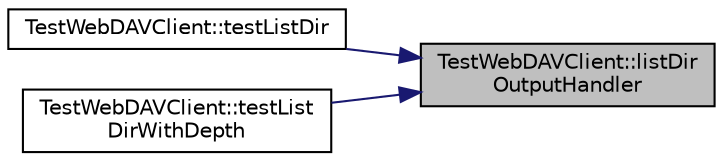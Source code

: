 digraph "TestWebDAVClient::listDirOutputHandler"
{
 // INTERACTIVE_SVG=YES
 // LATEX_PDF_SIZE
  edge [fontname="Helvetica",fontsize="10",labelfontname="Helvetica",labelfontsize="10"];
  node [fontname="Helvetica",fontsize="10",shape=record];
  rankdir="RL";
  Node6 [label="TestWebDAVClient::listDir\lOutputHandler",height=0.2,width=0.4,color="black", fillcolor="grey75", style="filled", fontcolor="black",tooltip=" "];
  Node6 -> Node7 [dir="back",color="midnightblue",fontsize="10",style="solid",fontname="Helvetica"];
  Node7 [label="TestWebDAVClient::testListDir",height=0.2,width=0.4,color="black", fillcolor="white", style="filled",URL="$class_test_web_d_a_v_client.html#a593cbc5510d4281e6cdbadb2f4428da2",tooltip=" "];
  Node6 -> Node8 [dir="back",color="midnightblue",fontsize="10",style="solid",fontname="Helvetica"];
  Node8 [label="TestWebDAVClient::testList\lDirWithDepth",height=0.2,width=0.4,color="black", fillcolor="white", style="filled",URL="$class_test_web_d_a_v_client.html#a175d4794cc32ca07ebf09df8111110cf",tooltip=" "];
}
